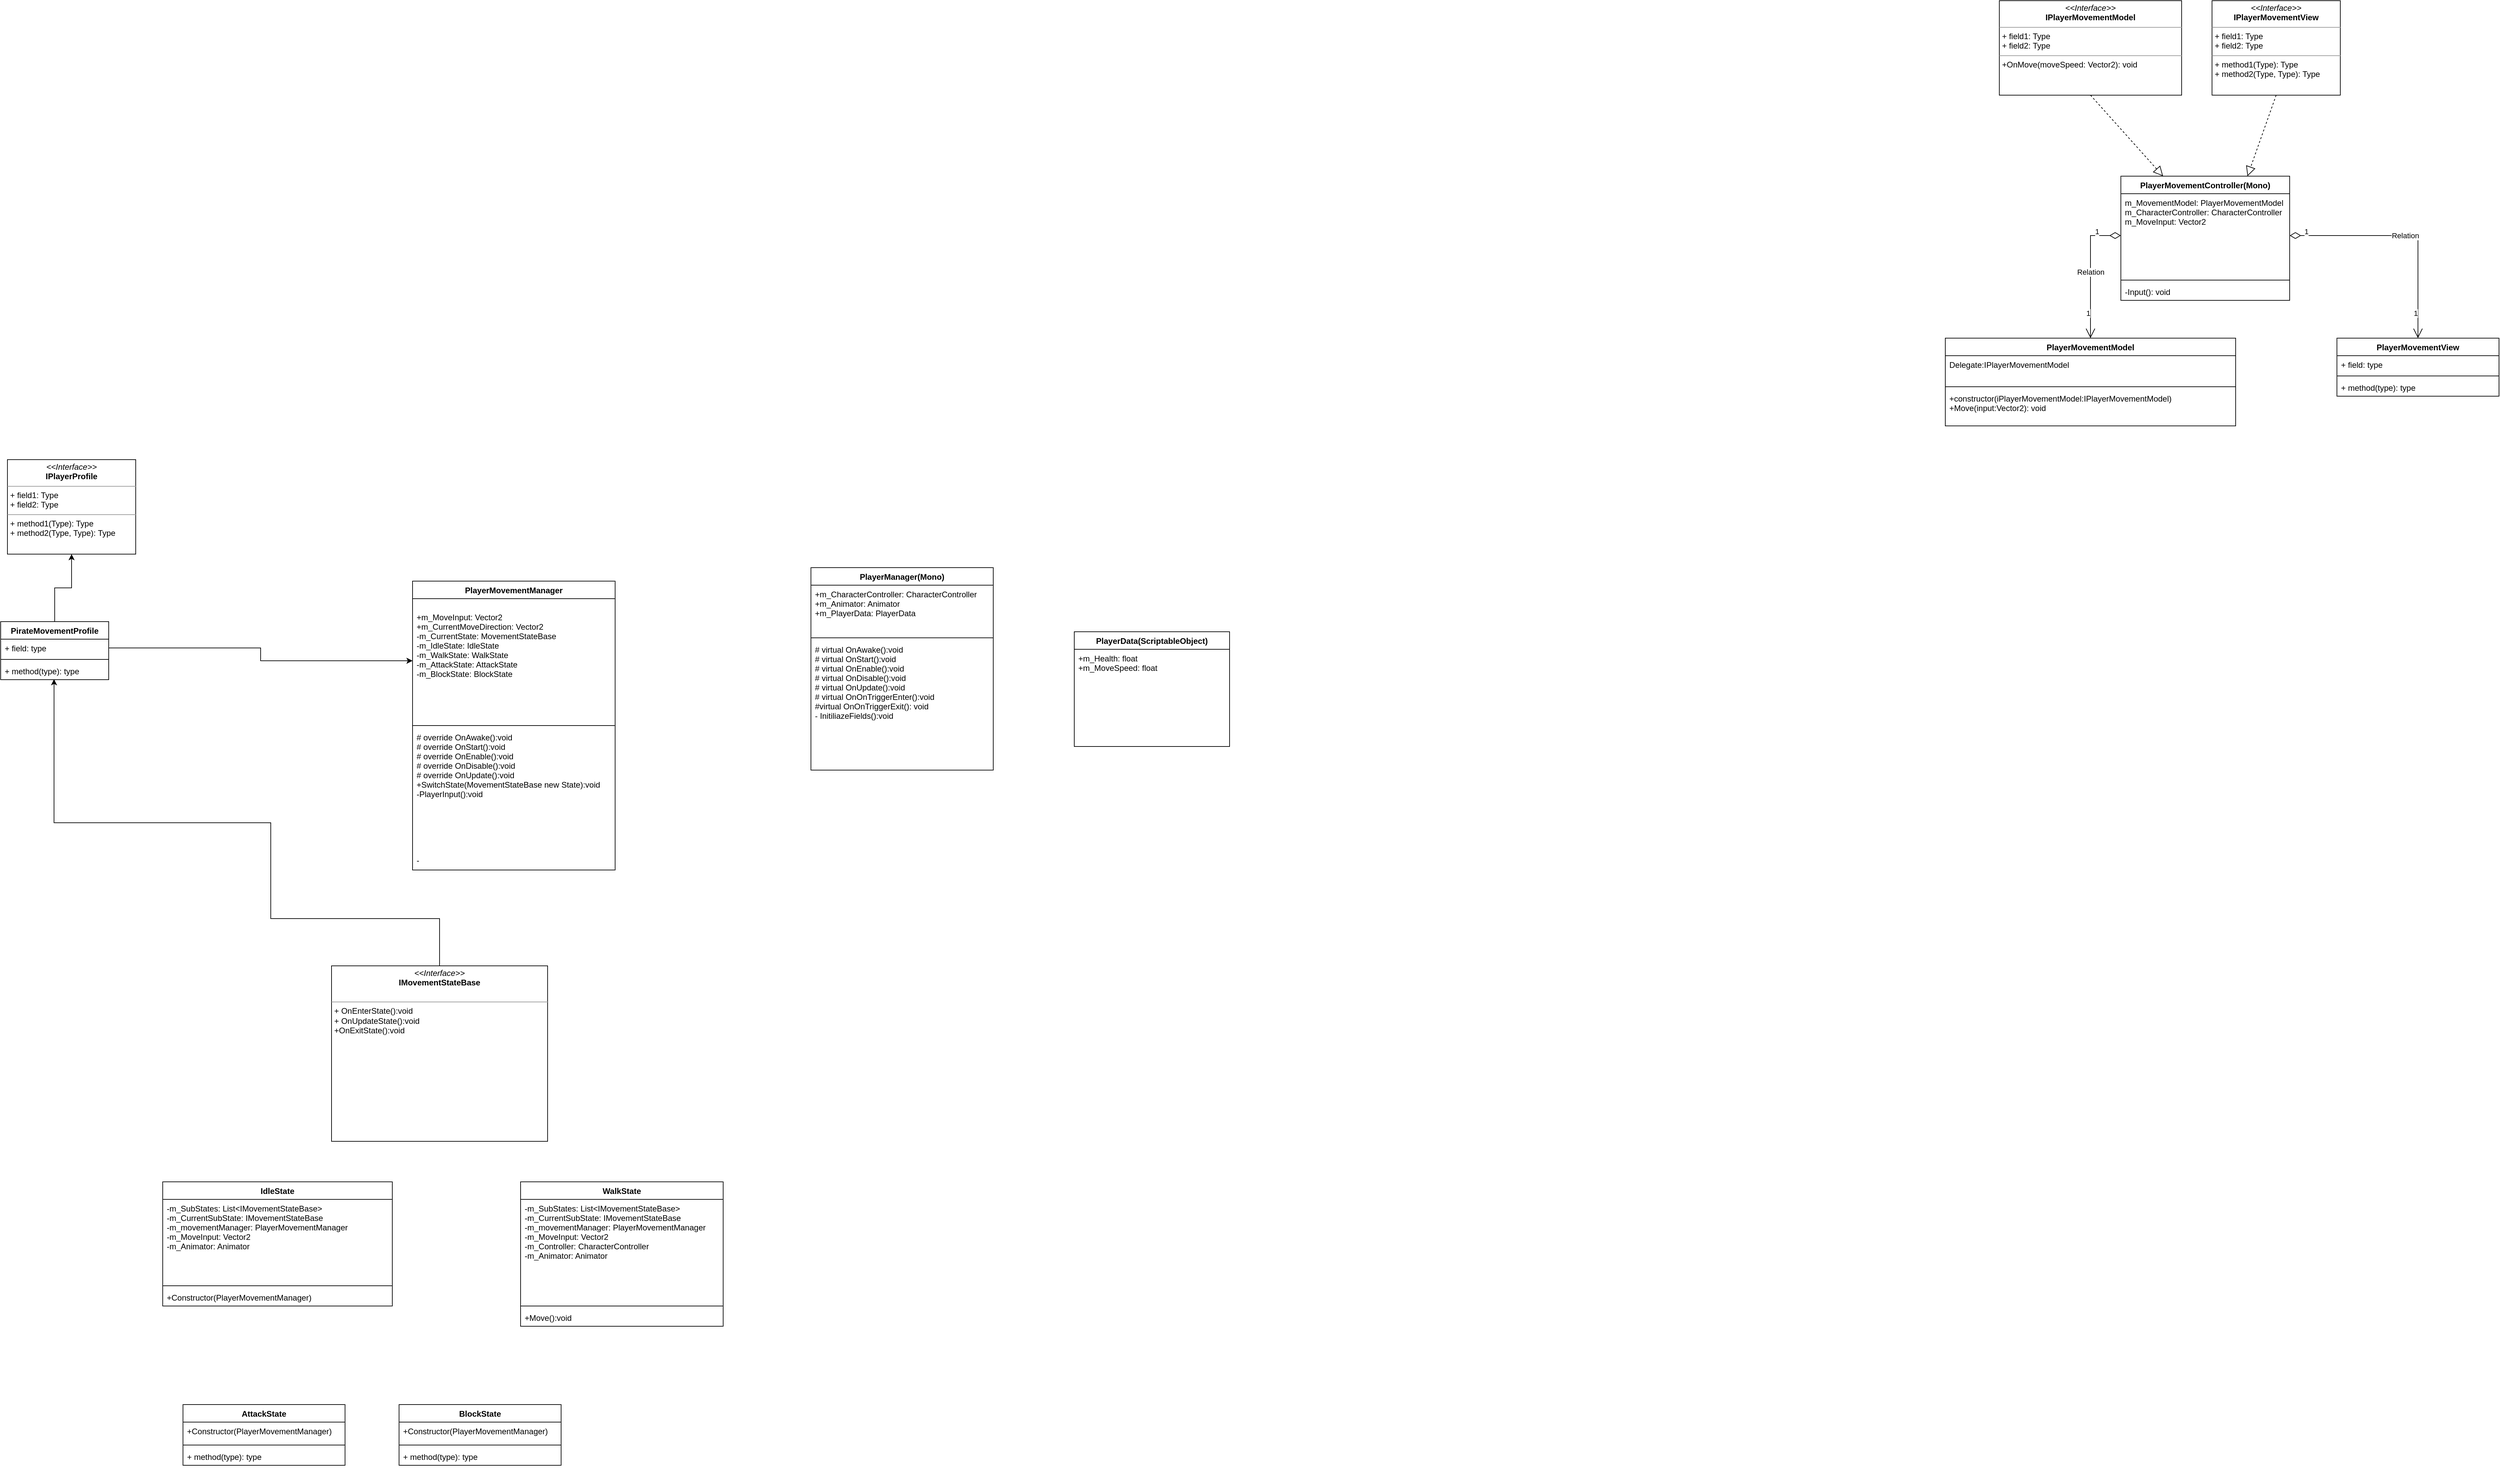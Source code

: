 <mxfile version="20.2.2" type="github">
  <diagram id="AmEnTjEuFJOwnKgjbxLm" name="PlayerManager">
    <mxGraphModel dx="2035" dy="1770" grid="1" gridSize="10" guides="1" tooltips="1" connect="1" arrows="1" fold="1" page="1" pageScale="1" pageWidth="850" pageHeight="1100" math="0" shadow="0">
      <root>
        <mxCell id="0" />
        <mxCell id="1" parent="0" />
        <mxCell id="JcnzHYC7QVYUQ1IUo25t-47" value="PlayerData(ScriptableObject)" style="swimlane;fontStyle=1;childLayout=stackLayout;horizontal=1;startSize=26;fillColor=none;horizontalStack=0;resizeParent=1;resizeParentMax=0;resizeLast=0;collapsible=1;marginBottom=0;" parent="1" vertex="1">
          <mxGeometry x="770" y="115" width="230" height="170" as="geometry" />
        </mxCell>
        <mxCell id="JcnzHYC7QVYUQ1IUo25t-48" value="+m_Health: float&#xa;+m_MoveSpeed: float&#xa;" style="text;strokeColor=none;fillColor=none;align=left;verticalAlign=top;spacingLeft=4;spacingRight=4;overflow=hidden;rotatable=0;points=[[0,0.5],[1,0.5]];portConstraint=eastwest;" parent="JcnzHYC7QVYUQ1IUo25t-47" vertex="1">
          <mxGeometry y="26" width="230" height="144" as="geometry" />
        </mxCell>
        <mxCell id="JcnzHYC7QVYUQ1IUo25t-1" value="PlayerManager(Mono)" style="swimlane;fontStyle=1;align=center;verticalAlign=top;childLayout=stackLayout;horizontal=1;startSize=26;horizontalStack=0;resizeParent=1;resizeParentMax=0;resizeLast=0;collapsible=1;marginBottom=0;" parent="1" vertex="1">
          <mxGeometry x="380" y="20" width="270" height="300" as="geometry" />
        </mxCell>
        <mxCell id="JcnzHYC7QVYUQ1IUo25t-2" value="+m_CharacterController: CharacterController&#xa;+m_Animator: Animator&#xa;+m_PlayerData: PlayerData" style="text;strokeColor=none;fillColor=none;align=left;verticalAlign=top;spacingLeft=4;spacingRight=4;overflow=hidden;rotatable=0;points=[[0,0.5],[1,0.5]];portConstraint=eastwest;" parent="JcnzHYC7QVYUQ1IUo25t-1" vertex="1">
          <mxGeometry y="26" width="270" height="74" as="geometry" />
        </mxCell>
        <mxCell id="JcnzHYC7QVYUQ1IUo25t-3" value="" style="line;strokeWidth=1;fillColor=none;align=left;verticalAlign=middle;spacingTop=-1;spacingLeft=3;spacingRight=3;rotatable=0;labelPosition=right;points=[];portConstraint=eastwest;" parent="JcnzHYC7QVYUQ1IUo25t-1" vertex="1">
          <mxGeometry y="100" width="270" height="8" as="geometry" />
        </mxCell>
        <mxCell id="JcnzHYC7QVYUQ1IUo25t-4" value="# virtual OnAwake():void&#xa;# virtual OnStart():void&#xa;# virtual OnEnable():void&#xa;# virtual OnDisable():void&#xa;# virtual OnUpdate():void&#xa;# virtual OnOnTriggerEnter():void&#xa;#virtual OnOnTriggerExit(): void&#xa;- InitiliazeFields():void" style="text;strokeColor=none;fillColor=none;align=left;verticalAlign=top;spacingLeft=4;spacingRight=4;overflow=hidden;rotatable=0;points=[[0,0.5],[1,0.5]];portConstraint=eastwest;" parent="JcnzHYC7QVYUQ1IUo25t-1" vertex="1">
          <mxGeometry y="108" width="270" height="192" as="geometry" />
        </mxCell>
        <mxCell id="JcnzHYC7QVYUQ1IUo25t-13" value="WalkState" style="swimlane;fontStyle=1;align=center;verticalAlign=top;childLayout=stackLayout;horizontal=1;startSize=26;horizontalStack=0;resizeParent=1;resizeParentMax=0;resizeLast=0;collapsible=1;marginBottom=0;" parent="1" vertex="1">
          <mxGeometry x="-50" y="930" width="300" height="214" as="geometry" />
        </mxCell>
        <mxCell id="JcnzHYC7QVYUQ1IUo25t-14" value="-m_SubStates: List&lt;IMovementStateBase&gt;&#xa;-m_CurrentSubState: IMovementStateBase&#xa;-m_movementManager: PlayerMovementManager&#xa;-m_MoveInput: Vector2&#xa;-m_Controller: CharacterController&#xa;-m_Animator: Animator" style="text;strokeColor=none;fillColor=none;align=left;verticalAlign=top;spacingLeft=4;spacingRight=4;overflow=hidden;rotatable=0;points=[[0,0.5],[1,0.5]];portConstraint=eastwest;" parent="JcnzHYC7QVYUQ1IUo25t-13" vertex="1">
          <mxGeometry y="26" width="300" height="154" as="geometry" />
        </mxCell>
        <mxCell id="JcnzHYC7QVYUQ1IUo25t-15" value="" style="line;strokeWidth=1;fillColor=none;align=left;verticalAlign=middle;spacingTop=-1;spacingLeft=3;spacingRight=3;rotatable=0;labelPosition=right;points=[];portConstraint=eastwest;" parent="JcnzHYC7QVYUQ1IUo25t-13" vertex="1">
          <mxGeometry y="180" width="300" height="8" as="geometry" />
        </mxCell>
        <mxCell id="JcnzHYC7QVYUQ1IUo25t-16" value="+Move():void" style="text;strokeColor=none;fillColor=none;align=left;verticalAlign=top;spacingLeft=4;spacingRight=4;overflow=hidden;rotatable=0;points=[[0,0.5],[1,0.5]];portConstraint=eastwest;" parent="JcnzHYC7QVYUQ1IUo25t-13" vertex="1">
          <mxGeometry y="188" width="300" height="26" as="geometry" />
        </mxCell>
        <mxCell id="JcnzHYC7QVYUQ1IUo25t-17" value="AttackState" style="swimlane;fontStyle=1;align=center;verticalAlign=top;childLayout=stackLayout;horizontal=1;startSize=26;horizontalStack=0;resizeParent=1;resizeParentMax=0;resizeLast=0;collapsible=1;marginBottom=0;" parent="1" vertex="1">
          <mxGeometry x="-550" y="1260" width="240" height="90" as="geometry" />
        </mxCell>
        <mxCell id="JcnzHYC7QVYUQ1IUo25t-18" value="+Constructor(PlayerMovementManager)" style="text;strokeColor=none;fillColor=none;align=left;verticalAlign=top;spacingLeft=4;spacingRight=4;overflow=hidden;rotatable=0;points=[[0,0.5],[1,0.5]];portConstraint=eastwest;" parent="JcnzHYC7QVYUQ1IUo25t-17" vertex="1">
          <mxGeometry y="26" width="240" height="30" as="geometry" />
        </mxCell>
        <mxCell id="JcnzHYC7QVYUQ1IUo25t-19" value="" style="line;strokeWidth=1;fillColor=none;align=left;verticalAlign=middle;spacingTop=-1;spacingLeft=3;spacingRight=3;rotatable=0;labelPosition=right;points=[];portConstraint=eastwest;" parent="JcnzHYC7QVYUQ1IUo25t-17" vertex="1">
          <mxGeometry y="56" width="240" height="8" as="geometry" />
        </mxCell>
        <mxCell id="JcnzHYC7QVYUQ1IUo25t-20" value="+ method(type): type" style="text;strokeColor=none;fillColor=none;align=left;verticalAlign=top;spacingLeft=4;spacingRight=4;overflow=hidden;rotatable=0;points=[[0,0.5],[1,0.5]];portConstraint=eastwest;" parent="JcnzHYC7QVYUQ1IUo25t-17" vertex="1">
          <mxGeometry y="64" width="240" height="26" as="geometry" />
        </mxCell>
        <mxCell id="JcnzHYC7QVYUQ1IUo25t-21" value="BlockState" style="swimlane;fontStyle=1;align=center;verticalAlign=top;childLayout=stackLayout;horizontal=1;startSize=26;horizontalStack=0;resizeParent=1;resizeParentMax=0;resizeLast=0;collapsible=1;marginBottom=0;" parent="1" vertex="1">
          <mxGeometry x="-230" y="1260" width="240" height="90" as="geometry" />
        </mxCell>
        <mxCell id="JcnzHYC7QVYUQ1IUo25t-22" value="+Constructor(PlayerMovementManager)" style="text;strokeColor=none;fillColor=none;align=left;verticalAlign=top;spacingLeft=4;spacingRight=4;overflow=hidden;rotatable=0;points=[[0,0.5],[1,0.5]];portConstraint=eastwest;" parent="JcnzHYC7QVYUQ1IUo25t-21" vertex="1">
          <mxGeometry y="26" width="240" height="30" as="geometry" />
        </mxCell>
        <mxCell id="JcnzHYC7QVYUQ1IUo25t-23" value="" style="line;strokeWidth=1;fillColor=none;align=left;verticalAlign=middle;spacingTop=-1;spacingLeft=3;spacingRight=3;rotatable=0;labelPosition=right;points=[];portConstraint=eastwest;" parent="JcnzHYC7QVYUQ1IUo25t-21" vertex="1">
          <mxGeometry y="56" width="240" height="8" as="geometry" />
        </mxCell>
        <mxCell id="JcnzHYC7QVYUQ1IUo25t-24" value="+ method(type): type" style="text;strokeColor=none;fillColor=none;align=left;verticalAlign=top;spacingLeft=4;spacingRight=4;overflow=hidden;rotatable=0;points=[[0,0.5],[1,0.5]];portConstraint=eastwest;" parent="JcnzHYC7QVYUQ1IUo25t-21" vertex="1">
          <mxGeometry y="64" width="240" height="26" as="geometry" />
        </mxCell>
        <mxCell id="JcnzHYC7QVYUQ1IUo25t-37" value="PlayerMovementManager" style="swimlane;fontStyle=1;align=center;verticalAlign=top;childLayout=stackLayout;horizontal=1;startSize=26;horizontalStack=0;resizeParent=1;resizeParentMax=0;resizeLast=0;collapsible=1;marginBottom=0;" parent="1" vertex="1">
          <mxGeometry x="-210" y="40" width="300" height="428" as="geometry" />
        </mxCell>
        <mxCell id="JcnzHYC7QVYUQ1IUo25t-38" value="&#xa;+m_MoveInput: Vector2&#xa;+m_CurrentMoveDirection: Vector2&#xa;-m_CurrentState: MovementStateBase&#xa;-m_IdleState: IdleState&#xa;-m_WalkState: WalkState&#xa;-m_AttackState: AttackState&#xa;-m_BlockState: BlockState" style="text;strokeColor=none;fillColor=none;align=left;verticalAlign=top;spacingLeft=4;spacingRight=4;overflow=hidden;rotatable=0;points=[[0,0.5],[1,0.5]];portConstraint=eastwest;" parent="JcnzHYC7QVYUQ1IUo25t-37" vertex="1">
          <mxGeometry y="26" width="300" height="184" as="geometry" />
        </mxCell>
        <mxCell id="JcnzHYC7QVYUQ1IUo25t-39" value="" style="line;strokeWidth=1;fillColor=none;align=left;verticalAlign=middle;spacingTop=-1;spacingLeft=3;spacingRight=3;rotatable=0;labelPosition=right;points=[];portConstraint=eastwest;" parent="JcnzHYC7QVYUQ1IUo25t-37" vertex="1">
          <mxGeometry y="210" width="300" height="8" as="geometry" />
        </mxCell>
        <mxCell id="JcnzHYC7QVYUQ1IUo25t-40" value="# override OnAwake():void&#xa;# override OnStart():void&#xa;# override OnEnable():void&#xa;# override OnDisable():void&#xa;# override OnUpdate():void&#xa;+SwitchState(MovementStateBase new State):void&#xa;-PlayerInput():void&#xa;&#xa;&#xa;&#xa;&#xa;&#xa;&#xa;-" style="text;strokeColor=none;fillColor=none;align=left;verticalAlign=top;spacingLeft=4;spacingRight=4;overflow=hidden;rotatable=0;points=[[0,0.5],[1,0.5]];portConstraint=eastwest;" parent="JcnzHYC7QVYUQ1IUo25t-37" vertex="1">
          <mxGeometry y="218" width="300" height="210" as="geometry" />
        </mxCell>
        <mxCell id="7YV_X0WLbBOmp0Il-c3y-9" style="edgeStyle=orthogonalEdgeStyle;rounded=0;orthogonalLoop=1;jettySize=auto;html=1;exitX=0.5;exitY=0;exitDx=0;exitDy=0;entryX=0.494;entryY=0.973;entryDx=0;entryDy=0;entryPerimeter=0;" parent="1" source="JcnzHYC7QVYUQ1IUo25t-41" target="7YV_X0WLbBOmp0Il-c3y-6" edge="1">
          <mxGeometry relative="1" as="geometry">
            <Array as="points">
              <mxPoint x="-170" y="540" />
              <mxPoint x="-420" y="540" />
              <mxPoint x="-420" y="398" />
              <mxPoint x="-741" y="398" />
            </Array>
          </mxGeometry>
        </mxCell>
        <mxCell id="JcnzHYC7QVYUQ1IUo25t-41" value="&lt;p style=&quot;margin:0px;margin-top:4px;text-align:center;&quot;&gt;&lt;i&gt;&amp;lt;&amp;lt;Interface&amp;gt;&amp;gt;&lt;/i&gt;&lt;br&gt;&lt;b&gt;IMovementStateBase&lt;/b&gt;&lt;/p&gt;&lt;p style=&quot;margin:0px;margin-left:4px;&quot;&gt;&lt;br&gt;&lt;/p&gt;&lt;hr size=&quot;1&quot;&gt;&lt;p style=&quot;margin:0px;margin-left:4px;&quot;&gt;+ OnEnterState():void&lt;/p&gt;&lt;p style=&quot;margin:0px;margin-left:4px;&quot;&gt;+ OnUpdateState():void&lt;/p&gt;&lt;p style=&quot;margin:0px;margin-left:4px;&quot;&gt;+OnExitState():void&lt;/p&gt;" style="verticalAlign=top;align=left;overflow=fill;fontSize=12;fontFamily=Helvetica;html=1;" parent="1" vertex="1">
          <mxGeometry x="-330" y="610" width="320" height="260" as="geometry" />
        </mxCell>
        <mxCell id="JcnzHYC7QVYUQ1IUo25t-52" value="IdleState" style="swimlane;fontStyle=1;align=center;verticalAlign=top;childLayout=stackLayout;horizontal=1;startSize=26;horizontalStack=0;resizeParent=1;resizeParentMax=0;resizeLast=0;collapsible=1;marginBottom=0;" parent="1" vertex="1">
          <mxGeometry x="-580" y="930" width="340" height="184" as="geometry" />
        </mxCell>
        <mxCell id="JcnzHYC7QVYUQ1IUo25t-53" value="-m_SubStates: List&lt;IMovementStateBase&gt;&#xa;-m_CurrentSubState: IMovementStateBase&#xa;-m_movementManager: PlayerMovementManager&#xa;-m_MoveInput: Vector2&#xa;-m_Animator: Animator" style="text;strokeColor=none;fillColor=none;align=left;verticalAlign=top;spacingLeft=4;spacingRight=4;overflow=hidden;rotatable=0;points=[[0,0.5],[1,0.5]];portConstraint=eastwest;" parent="JcnzHYC7QVYUQ1IUo25t-52" vertex="1">
          <mxGeometry y="26" width="340" height="124" as="geometry" />
        </mxCell>
        <mxCell id="JcnzHYC7QVYUQ1IUo25t-54" value="" style="line;strokeWidth=1;fillColor=none;align=left;verticalAlign=middle;spacingTop=-1;spacingLeft=3;spacingRight=3;rotatable=0;labelPosition=right;points=[];portConstraint=eastwest;" parent="JcnzHYC7QVYUQ1IUo25t-52" vertex="1">
          <mxGeometry y="150" width="340" height="8" as="geometry" />
        </mxCell>
        <mxCell id="JcnzHYC7QVYUQ1IUo25t-55" value="+Constructor(PlayerMovementManager)" style="text;strokeColor=none;fillColor=none;align=left;verticalAlign=top;spacingLeft=4;spacingRight=4;overflow=hidden;rotatable=0;points=[[0,0.5],[1,0.5]];portConstraint=eastwest;" parent="JcnzHYC7QVYUQ1IUo25t-52" vertex="1">
          <mxGeometry y="158" width="340" height="26" as="geometry" />
        </mxCell>
        <mxCell id="7YV_X0WLbBOmp0Il-c3y-2" value="&lt;p style=&quot;margin:0px;margin-top:4px;text-align:center;&quot;&gt;&lt;i&gt;&amp;lt;&amp;lt;Interface&amp;gt;&amp;gt;&lt;/i&gt;&lt;br&gt;&lt;b&gt;IPlayerProfile&lt;/b&gt;&lt;/p&gt;&lt;hr size=&quot;1&quot;&gt;&lt;p style=&quot;margin:0px;margin-left:4px;&quot;&gt;+ field1: Type&lt;br&gt;+ field2: Type&lt;/p&gt;&lt;hr size=&quot;1&quot;&gt;&lt;p style=&quot;margin:0px;margin-left:4px;&quot;&gt;+ method1(Type): Type&lt;br&gt;+ method2(Type, Type): Type&lt;/p&gt;" style="verticalAlign=top;align=left;overflow=fill;fontSize=12;fontFamily=Helvetica;html=1;" parent="1" vertex="1">
          <mxGeometry x="-810" y="-140" width="190" height="140" as="geometry" />
        </mxCell>
        <mxCell id="7YV_X0WLbBOmp0Il-c3y-7" style="edgeStyle=orthogonalEdgeStyle;rounded=0;orthogonalLoop=1;jettySize=auto;html=1;exitX=0.5;exitY=0;exitDx=0;exitDy=0;entryX=0.5;entryY=1;entryDx=0;entryDy=0;" parent="1" source="7YV_X0WLbBOmp0Il-c3y-3" target="7YV_X0WLbBOmp0Il-c3y-2" edge="1">
          <mxGeometry relative="1" as="geometry" />
        </mxCell>
        <mxCell id="7YV_X0WLbBOmp0Il-c3y-3" value="PirateMovementProfile" style="swimlane;fontStyle=1;align=center;verticalAlign=top;childLayout=stackLayout;horizontal=1;startSize=26;horizontalStack=0;resizeParent=1;resizeParentMax=0;resizeLast=0;collapsible=1;marginBottom=0;" parent="1" vertex="1">
          <mxGeometry x="-820" y="100" width="160" height="86" as="geometry" />
        </mxCell>
        <mxCell id="7YV_X0WLbBOmp0Il-c3y-4" value="+ field: type" style="text;strokeColor=none;fillColor=none;align=left;verticalAlign=top;spacingLeft=4;spacingRight=4;overflow=hidden;rotatable=0;points=[[0,0.5],[1,0.5]];portConstraint=eastwest;" parent="7YV_X0WLbBOmp0Il-c3y-3" vertex="1">
          <mxGeometry y="26" width="160" height="26" as="geometry" />
        </mxCell>
        <mxCell id="7YV_X0WLbBOmp0Il-c3y-5" value="" style="line;strokeWidth=1;fillColor=none;align=left;verticalAlign=middle;spacingTop=-1;spacingLeft=3;spacingRight=3;rotatable=0;labelPosition=right;points=[];portConstraint=eastwest;" parent="7YV_X0WLbBOmp0Il-c3y-3" vertex="1">
          <mxGeometry y="52" width="160" height="8" as="geometry" />
        </mxCell>
        <mxCell id="7YV_X0WLbBOmp0Il-c3y-6" value="+ method(type): type" style="text;strokeColor=none;fillColor=none;align=left;verticalAlign=top;spacingLeft=4;spacingRight=4;overflow=hidden;rotatable=0;points=[[0,0.5],[1,0.5]];portConstraint=eastwest;" parent="7YV_X0WLbBOmp0Il-c3y-3" vertex="1">
          <mxGeometry y="60" width="160" height="26" as="geometry" />
        </mxCell>
        <mxCell id="7YV_X0WLbBOmp0Il-c3y-8" style="edgeStyle=orthogonalEdgeStyle;rounded=0;orthogonalLoop=1;jettySize=auto;html=1;exitX=1;exitY=0.5;exitDx=0;exitDy=0;entryX=0;entryY=0.5;entryDx=0;entryDy=0;" parent="1" source="7YV_X0WLbBOmp0Il-c3y-4" target="JcnzHYC7QVYUQ1IUo25t-38" edge="1">
          <mxGeometry relative="1" as="geometry" />
        </mxCell>
        <mxCell id="jYEJ5_x8OXlnwCMzHCqk-1" value="PlayerMovementController(Mono)" style="swimlane;fontStyle=1;align=center;verticalAlign=top;childLayout=stackLayout;horizontal=1;startSize=26;horizontalStack=0;resizeParent=1;resizeParentMax=0;resizeLast=0;collapsible=1;marginBottom=0;" vertex="1" parent="1">
          <mxGeometry x="2320" y="-560" width="250" height="184" as="geometry" />
        </mxCell>
        <mxCell id="jYEJ5_x8OXlnwCMzHCqk-2" value="m_MovementModel: PlayerMovementModel&#xa;m_CharacterController: CharacterController&#xa;m_MoveInput: Vector2" style="text;strokeColor=none;fillColor=none;align=left;verticalAlign=top;spacingLeft=4;spacingRight=4;overflow=hidden;rotatable=0;points=[[0,0.5],[1,0.5]];portConstraint=eastwest;" vertex="1" parent="jYEJ5_x8OXlnwCMzHCqk-1">
          <mxGeometry y="26" width="250" height="124" as="geometry" />
        </mxCell>
        <mxCell id="jYEJ5_x8OXlnwCMzHCqk-3" value="" style="line;strokeWidth=1;fillColor=none;align=left;verticalAlign=middle;spacingTop=-1;spacingLeft=3;spacingRight=3;rotatable=0;labelPosition=right;points=[];portConstraint=eastwest;" vertex="1" parent="jYEJ5_x8OXlnwCMzHCqk-1">
          <mxGeometry y="150" width="250" height="8" as="geometry" />
        </mxCell>
        <mxCell id="jYEJ5_x8OXlnwCMzHCqk-4" value="-Input(): void" style="text;strokeColor=none;fillColor=none;align=left;verticalAlign=top;spacingLeft=4;spacingRight=4;overflow=hidden;rotatable=0;points=[[0,0.5],[1,0.5]];portConstraint=eastwest;" vertex="1" parent="jYEJ5_x8OXlnwCMzHCqk-1">
          <mxGeometry y="158" width="250" height="26" as="geometry" />
        </mxCell>
        <mxCell id="jYEJ5_x8OXlnwCMzHCqk-5" value="PlayerMovementModel" style="swimlane;fontStyle=1;align=center;verticalAlign=top;childLayout=stackLayout;horizontal=1;startSize=26;horizontalStack=0;resizeParent=1;resizeParentMax=0;resizeLast=0;collapsible=1;marginBottom=0;" vertex="1" parent="1">
          <mxGeometry x="2060" y="-320" width="430" height="130" as="geometry" />
        </mxCell>
        <mxCell id="jYEJ5_x8OXlnwCMzHCqk-6" value="Delegate:IPlayerMovementModel" style="text;strokeColor=none;fillColor=none;align=left;verticalAlign=top;spacingLeft=4;spacingRight=4;overflow=hidden;rotatable=0;points=[[0,0.5],[1,0.5]];portConstraint=eastwest;" vertex="1" parent="jYEJ5_x8OXlnwCMzHCqk-5">
          <mxGeometry y="26" width="430" height="42" as="geometry" />
        </mxCell>
        <mxCell id="jYEJ5_x8OXlnwCMzHCqk-7" value="" style="line;strokeWidth=1;fillColor=none;align=left;verticalAlign=middle;spacingTop=-1;spacingLeft=3;spacingRight=3;rotatable=0;labelPosition=right;points=[];portConstraint=eastwest;" vertex="1" parent="jYEJ5_x8OXlnwCMzHCqk-5">
          <mxGeometry y="68" width="430" height="8" as="geometry" />
        </mxCell>
        <mxCell id="jYEJ5_x8OXlnwCMzHCqk-8" value="+constructor(iPlayerMovementModel:IPlayerMovementModel)&#xa;+Move(input:Vector2): void" style="text;strokeColor=none;fillColor=none;align=left;verticalAlign=top;spacingLeft=4;spacingRight=4;overflow=hidden;rotatable=0;points=[[0,0.5],[1,0.5]];portConstraint=eastwest;" vertex="1" parent="jYEJ5_x8OXlnwCMzHCqk-5">
          <mxGeometry y="76" width="430" height="54" as="geometry" />
        </mxCell>
        <mxCell id="jYEJ5_x8OXlnwCMzHCqk-9" value="PlayerMovementView" style="swimlane;fontStyle=1;align=center;verticalAlign=top;childLayout=stackLayout;horizontal=1;startSize=26;horizontalStack=0;resizeParent=1;resizeParentMax=0;resizeLast=0;collapsible=1;marginBottom=0;" vertex="1" parent="1">
          <mxGeometry x="2640" y="-320" width="240" height="86" as="geometry" />
        </mxCell>
        <mxCell id="jYEJ5_x8OXlnwCMzHCqk-10" value="+ field: type" style="text;strokeColor=none;fillColor=none;align=left;verticalAlign=top;spacingLeft=4;spacingRight=4;overflow=hidden;rotatable=0;points=[[0,0.5],[1,0.5]];portConstraint=eastwest;" vertex="1" parent="jYEJ5_x8OXlnwCMzHCqk-9">
          <mxGeometry y="26" width="240" height="26" as="geometry" />
        </mxCell>
        <mxCell id="jYEJ5_x8OXlnwCMzHCqk-11" value="" style="line;strokeWidth=1;fillColor=none;align=left;verticalAlign=middle;spacingTop=-1;spacingLeft=3;spacingRight=3;rotatable=0;labelPosition=right;points=[];portConstraint=eastwest;" vertex="1" parent="jYEJ5_x8OXlnwCMzHCqk-9">
          <mxGeometry y="52" width="240" height="8" as="geometry" />
        </mxCell>
        <mxCell id="jYEJ5_x8OXlnwCMzHCqk-12" value="+ method(type): type" style="text;strokeColor=none;fillColor=none;align=left;verticalAlign=top;spacingLeft=4;spacingRight=4;overflow=hidden;rotatable=0;points=[[0,0.5],[1,0.5]];portConstraint=eastwest;" vertex="1" parent="jYEJ5_x8OXlnwCMzHCqk-9">
          <mxGeometry y="60" width="240" height="26" as="geometry" />
        </mxCell>
        <mxCell id="jYEJ5_x8OXlnwCMzHCqk-13" value="&lt;p style=&quot;margin:0px;margin-top:4px;text-align:center;&quot;&gt;&lt;i&gt;&amp;lt;&amp;lt;Interface&amp;gt;&amp;gt;&lt;/i&gt;&lt;br&gt;&lt;b&gt;IPlayerMovementModel&lt;/b&gt;&lt;/p&gt;&lt;hr size=&quot;1&quot;&gt;&lt;p style=&quot;margin:0px;margin-left:4px;&quot;&gt;+ field1: Type&lt;br&gt;+ field2: Type&lt;/p&gt;&lt;hr size=&quot;1&quot;&gt;&lt;p style=&quot;margin:0px;margin-left:4px;&quot;&gt;+OnMove(moveSpeed: Vector2): void&lt;/p&gt;" style="verticalAlign=top;align=left;overflow=fill;fontSize=12;fontFamily=Helvetica;html=1;" vertex="1" parent="1">
          <mxGeometry x="2140" y="-820" width="270" height="140" as="geometry" />
        </mxCell>
        <mxCell id="jYEJ5_x8OXlnwCMzHCqk-14" value="&lt;p style=&quot;margin:0px;margin-top:4px;text-align:center;&quot;&gt;&lt;i&gt;&amp;lt;&amp;lt;Interface&amp;gt;&amp;gt;&lt;/i&gt;&lt;br&gt;&lt;b&gt;IPlayerMovementView&lt;/b&gt;&lt;/p&gt;&lt;hr size=&quot;1&quot;&gt;&lt;p style=&quot;margin:0px;margin-left:4px;&quot;&gt;+ field1: Type&lt;br&gt;+ field2: Type&lt;/p&gt;&lt;hr size=&quot;1&quot;&gt;&lt;p style=&quot;margin:0px;margin-left:4px;&quot;&gt;+ method1(Type): Type&lt;br&gt;+ method2(Type, Type): Type&lt;/p&gt;" style="verticalAlign=top;align=left;overflow=fill;fontSize=12;fontFamily=Helvetica;html=1;" vertex="1" parent="1">
          <mxGeometry x="2455" y="-820" width="190" height="140" as="geometry" />
        </mxCell>
        <mxCell id="jYEJ5_x8OXlnwCMzHCqk-15" value="" style="endArrow=block;dashed=1;endFill=0;endSize=12;html=1;rounded=0;entryX=0.25;entryY=0;entryDx=0;entryDy=0;exitX=0.5;exitY=1;exitDx=0;exitDy=0;" edge="1" parent="1" source="jYEJ5_x8OXlnwCMzHCqk-13" target="jYEJ5_x8OXlnwCMzHCqk-1">
          <mxGeometry width="160" relative="1" as="geometry">
            <mxPoint x="2090" y="-650" as="sourcePoint" />
            <mxPoint x="2250" y="-650" as="targetPoint" />
          </mxGeometry>
        </mxCell>
        <mxCell id="jYEJ5_x8OXlnwCMzHCqk-16" value="" style="endArrow=block;dashed=1;endFill=0;endSize=12;html=1;rounded=0;entryX=0.75;entryY=0;entryDx=0;entryDy=0;exitX=0.5;exitY=1;exitDx=0;exitDy=0;" edge="1" parent="1" source="jYEJ5_x8OXlnwCMzHCqk-14" target="jYEJ5_x8OXlnwCMzHCqk-1">
          <mxGeometry width="160" relative="1" as="geometry">
            <mxPoint x="2410" y="-690" as="sourcePoint" />
            <mxPoint x="2497.5" y="-590" as="targetPoint" />
          </mxGeometry>
        </mxCell>
        <mxCell id="jYEJ5_x8OXlnwCMzHCqk-20" value="Relation" style="endArrow=open;html=1;endSize=12;startArrow=diamondThin;startSize=14;startFill=0;edgeStyle=orthogonalEdgeStyle;rounded=0;exitX=0;exitY=0.5;exitDx=0;exitDy=0;" edge="1" parent="1" source="jYEJ5_x8OXlnwCMzHCqk-2" target="jYEJ5_x8OXlnwCMzHCqk-5">
          <mxGeometry relative="1" as="geometry">
            <mxPoint x="1890" y="-550" as="sourcePoint" />
            <mxPoint x="2050" y="-550" as="targetPoint" />
          </mxGeometry>
        </mxCell>
        <mxCell id="jYEJ5_x8OXlnwCMzHCqk-21" value="1" style="edgeLabel;resizable=0;html=1;align=left;verticalAlign=top;" connectable="0" vertex="1" parent="jYEJ5_x8OXlnwCMzHCqk-20">
          <mxGeometry x="-1" relative="1" as="geometry">
            <mxPoint x="-40" y="-19" as="offset" />
          </mxGeometry>
        </mxCell>
        <mxCell id="jYEJ5_x8OXlnwCMzHCqk-22" value="1" style="edgeLabel;resizable=0;html=1;align=right;verticalAlign=top;" connectable="0" vertex="1" parent="jYEJ5_x8OXlnwCMzHCqk-20">
          <mxGeometry x="1" relative="1" as="geometry">
            <mxPoint y="-50" as="offset" />
          </mxGeometry>
        </mxCell>
        <mxCell id="jYEJ5_x8OXlnwCMzHCqk-24" value="Relation" style="endArrow=open;html=1;endSize=12;startArrow=diamondThin;startSize=14;startFill=0;edgeStyle=orthogonalEdgeStyle;rounded=0;exitX=1;exitY=0.5;exitDx=0;exitDy=0;entryX=0.5;entryY=0;entryDx=0;entryDy=0;" edge="1" parent="1" source="jYEJ5_x8OXlnwCMzHCqk-2" target="jYEJ5_x8OXlnwCMzHCqk-9">
          <mxGeometry relative="1" as="geometry">
            <mxPoint x="2740" y="-592.5" as="sourcePoint" />
            <mxPoint x="2660" y="-441.5" as="targetPoint" />
          </mxGeometry>
        </mxCell>
        <mxCell id="jYEJ5_x8OXlnwCMzHCqk-25" value="1" style="edgeLabel;resizable=0;html=1;align=left;verticalAlign=top;" connectable="0" vertex="1" parent="jYEJ5_x8OXlnwCMzHCqk-24">
          <mxGeometry x="-1" relative="1" as="geometry">
            <mxPoint x="20" y="-19" as="offset" />
          </mxGeometry>
        </mxCell>
        <mxCell id="jYEJ5_x8OXlnwCMzHCqk-26" value="1" style="edgeLabel;resizable=0;html=1;align=right;verticalAlign=top;" connectable="0" vertex="1" parent="jYEJ5_x8OXlnwCMzHCqk-24">
          <mxGeometry x="1" relative="1" as="geometry">
            <mxPoint y="-50" as="offset" />
          </mxGeometry>
        </mxCell>
      </root>
    </mxGraphModel>
  </diagram>
</mxfile>
